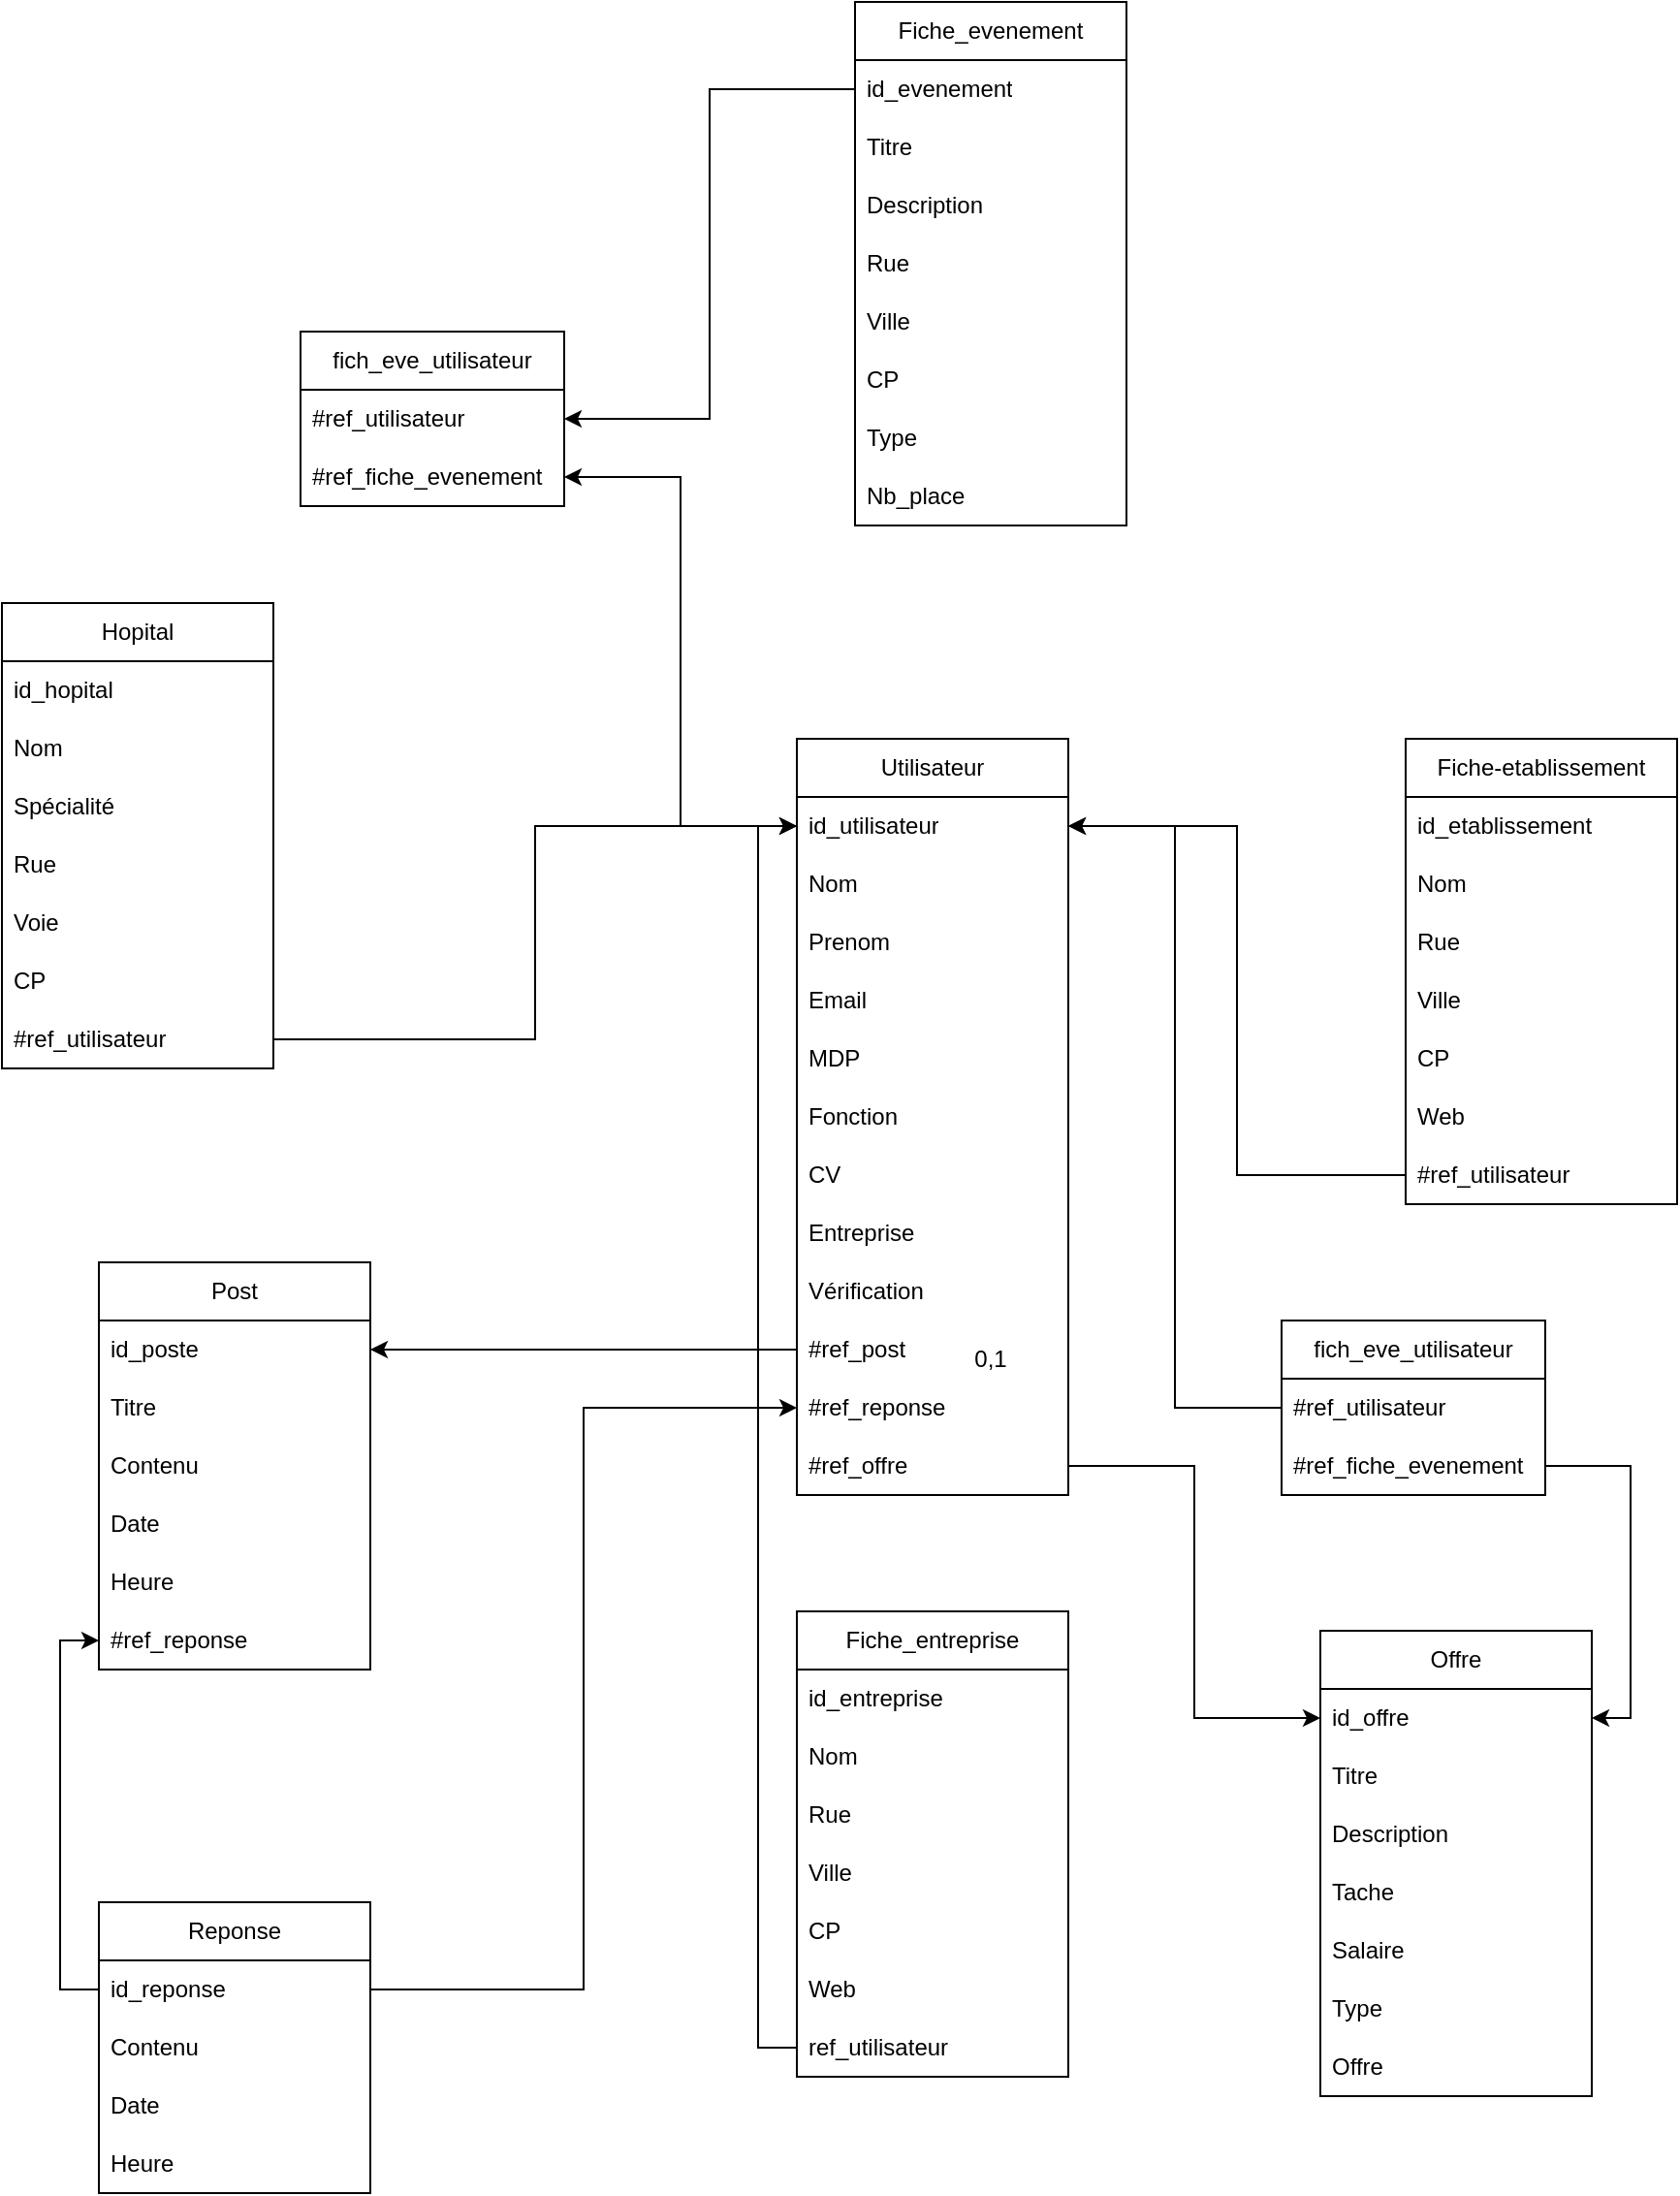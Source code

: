 <mxfile version="24.7.14">
  <diagram name="Page-1" id="RtZg7APE0yVRXItRUlBK">
    <mxGraphModel dx="2496" dy="-442" grid="1" gridSize="10" guides="1" tooltips="1" connect="1" arrows="1" fold="1" page="1" pageScale="1" pageWidth="827" pageHeight="1169" math="0" shadow="0">
      <root>
        <mxCell id="0" />
        <mxCell id="1" parent="0" />
        <mxCell id="PMCNjyBS-ILOIrj1MuaT-1" value="Utilisateur" style="swimlane;fontStyle=0;childLayout=stackLayout;horizontal=1;startSize=30;horizontalStack=0;resizeParent=1;resizeParentMax=0;resizeLast=0;collapsible=1;marginBottom=0;whiteSpace=wrap;html=1;" parent="1" vertex="1">
          <mxGeometry x="120" y="1550" width="140" height="390" as="geometry" />
        </mxCell>
        <mxCell id="PMCNjyBS-ILOIrj1MuaT-2" value="id_utilisateur" style="text;strokeColor=none;fillColor=none;align=left;verticalAlign=middle;spacingLeft=4;spacingRight=4;overflow=hidden;points=[[0,0.5],[1,0.5]];portConstraint=eastwest;rotatable=0;whiteSpace=wrap;html=1;" parent="PMCNjyBS-ILOIrj1MuaT-1" vertex="1">
          <mxGeometry y="30" width="140" height="30" as="geometry" />
        </mxCell>
        <mxCell id="PMCNjyBS-ILOIrj1MuaT-3" value="Nom" style="text;strokeColor=none;fillColor=none;align=left;verticalAlign=middle;spacingLeft=4;spacingRight=4;overflow=hidden;points=[[0,0.5],[1,0.5]];portConstraint=eastwest;rotatable=0;whiteSpace=wrap;html=1;" parent="PMCNjyBS-ILOIrj1MuaT-1" vertex="1">
          <mxGeometry y="60" width="140" height="30" as="geometry" />
        </mxCell>
        <mxCell id="PMCNjyBS-ILOIrj1MuaT-4" value="Prenom" style="text;strokeColor=none;fillColor=none;align=left;verticalAlign=middle;spacingLeft=4;spacingRight=4;overflow=hidden;points=[[0,0.5],[1,0.5]];portConstraint=eastwest;rotatable=0;whiteSpace=wrap;html=1;" parent="PMCNjyBS-ILOIrj1MuaT-1" vertex="1">
          <mxGeometry y="90" width="140" height="30" as="geometry" />
        </mxCell>
        <mxCell id="PMCNjyBS-ILOIrj1MuaT-5" value="Email" style="text;strokeColor=none;fillColor=none;align=left;verticalAlign=middle;spacingLeft=4;spacingRight=4;overflow=hidden;points=[[0,0.5],[1,0.5]];portConstraint=eastwest;rotatable=0;whiteSpace=wrap;html=1;" parent="PMCNjyBS-ILOIrj1MuaT-1" vertex="1">
          <mxGeometry y="120" width="140" height="30" as="geometry" />
        </mxCell>
        <mxCell id="PMCNjyBS-ILOIrj1MuaT-7" value="MDP" style="text;strokeColor=none;fillColor=none;align=left;verticalAlign=middle;spacingLeft=4;spacingRight=4;overflow=hidden;points=[[0,0.5],[1,0.5]];portConstraint=eastwest;rotatable=0;whiteSpace=wrap;html=1;" parent="PMCNjyBS-ILOIrj1MuaT-1" vertex="1">
          <mxGeometry y="150" width="140" height="30" as="geometry" />
        </mxCell>
        <mxCell id="PMCNjyBS-ILOIrj1MuaT-6" value="Fonction" style="text;strokeColor=none;fillColor=none;align=left;verticalAlign=middle;spacingLeft=4;spacingRight=4;overflow=hidden;points=[[0,0.5],[1,0.5]];portConstraint=eastwest;rotatable=0;whiteSpace=wrap;html=1;" parent="PMCNjyBS-ILOIrj1MuaT-1" vertex="1">
          <mxGeometry y="180" width="140" height="30" as="geometry" />
        </mxCell>
        <mxCell id="PMCNjyBS-ILOIrj1MuaT-11" value="CV" style="text;strokeColor=none;fillColor=none;align=left;verticalAlign=middle;spacingLeft=4;spacingRight=4;overflow=hidden;points=[[0,0.5],[1,0.5]];portConstraint=eastwest;rotatable=0;whiteSpace=wrap;html=1;" parent="PMCNjyBS-ILOIrj1MuaT-1" vertex="1">
          <mxGeometry y="210" width="140" height="30" as="geometry" />
        </mxCell>
        <mxCell id="PMCNjyBS-ILOIrj1MuaT-10" value="Entreprise" style="text;strokeColor=none;fillColor=none;align=left;verticalAlign=middle;spacingLeft=4;spacingRight=4;overflow=hidden;points=[[0,0.5],[1,0.5]];portConstraint=eastwest;rotatable=0;whiteSpace=wrap;html=1;" parent="PMCNjyBS-ILOIrj1MuaT-1" vertex="1">
          <mxGeometry y="240" width="140" height="30" as="geometry" />
        </mxCell>
        <mxCell id="nic5Tko7jXk72hgf6L3k-41" value="Vérification" style="text;strokeColor=none;fillColor=none;align=left;verticalAlign=middle;spacingLeft=4;spacingRight=4;overflow=hidden;points=[[0,0.5],[1,0.5]];portConstraint=eastwest;rotatable=0;whiteSpace=wrap;html=1;" parent="PMCNjyBS-ILOIrj1MuaT-1" vertex="1">
          <mxGeometry y="270" width="140" height="30" as="geometry" />
        </mxCell>
        <mxCell id="LtXJZvQWfDIkcKmAmPq4-15" value="#ref_post" style="text;strokeColor=none;fillColor=none;align=left;verticalAlign=middle;spacingLeft=4;spacingRight=4;overflow=hidden;points=[[0,0.5],[1,0.5]];portConstraint=eastwest;rotatable=0;whiteSpace=wrap;html=1;" vertex="1" parent="PMCNjyBS-ILOIrj1MuaT-1">
          <mxGeometry y="300" width="140" height="30" as="geometry" />
        </mxCell>
        <mxCell id="LtXJZvQWfDIkcKmAmPq4-17" value="#ref_reponse" style="text;strokeColor=none;fillColor=none;align=left;verticalAlign=middle;spacingLeft=4;spacingRight=4;overflow=hidden;points=[[0,0.5],[1,0.5]];portConstraint=eastwest;rotatable=0;whiteSpace=wrap;html=1;" vertex="1" parent="PMCNjyBS-ILOIrj1MuaT-1">
          <mxGeometry y="330" width="140" height="30" as="geometry" />
        </mxCell>
        <mxCell id="LtXJZvQWfDIkcKmAmPq4-21" value="#ref_offre" style="text;strokeColor=none;fillColor=none;align=left;verticalAlign=middle;spacingLeft=4;spacingRight=4;overflow=hidden;points=[[0,0.5],[1,0.5]];portConstraint=eastwest;rotatable=0;whiteSpace=wrap;html=1;" vertex="1" parent="PMCNjyBS-ILOIrj1MuaT-1">
          <mxGeometry y="360" width="140" height="30" as="geometry" />
        </mxCell>
        <mxCell id="PMCNjyBS-ILOIrj1MuaT-22" value="Hopital" style="swimlane;fontStyle=0;childLayout=stackLayout;horizontal=1;startSize=30;horizontalStack=0;resizeParent=1;resizeParentMax=0;resizeLast=0;collapsible=1;marginBottom=0;whiteSpace=wrap;html=1;" parent="1" vertex="1">
          <mxGeometry x="-290" y="1480" width="140" height="240" as="geometry" />
        </mxCell>
        <mxCell id="PMCNjyBS-ILOIrj1MuaT-23" value="id_hopital" style="text;strokeColor=none;fillColor=none;align=left;verticalAlign=middle;spacingLeft=4;spacingRight=4;overflow=hidden;points=[[0,0.5],[1,0.5]];portConstraint=eastwest;rotatable=0;whiteSpace=wrap;html=1;" parent="PMCNjyBS-ILOIrj1MuaT-22" vertex="1">
          <mxGeometry y="30" width="140" height="30" as="geometry" />
        </mxCell>
        <mxCell id="PMCNjyBS-ILOIrj1MuaT-25" value="Nom" style="text;strokeColor=none;fillColor=none;align=left;verticalAlign=middle;spacingLeft=4;spacingRight=4;overflow=hidden;points=[[0,0.5],[1,0.5]];portConstraint=eastwest;rotatable=0;whiteSpace=wrap;html=1;" parent="PMCNjyBS-ILOIrj1MuaT-22" vertex="1">
          <mxGeometry y="60" width="140" height="30" as="geometry" />
        </mxCell>
        <mxCell id="PMCNjyBS-ILOIrj1MuaT-29" value="Spécialité" style="text;strokeColor=none;fillColor=none;align=left;verticalAlign=middle;spacingLeft=4;spacingRight=4;overflow=hidden;points=[[0,0.5],[1,0.5]];portConstraint=eastwest;rotatable=0;whiteSpace=wrap;html=1;strokeWidth=1;perimeterSpacing=0;" parent="PMCNjyBS-ILOIrj1MuaT-22" vertex="1">
          <mxGeometry y="90" width="140" height="30" as="geometry" />
        </mxCell>
        <mxCell id="nic5Tko7jXk72hgf6L3k-20" value="Rue" style="text;strokeColor=none;fillColor=none;align=left;verticalAlign=middle;spacingLeft=4;spacingRight=4;overflow=hidden;points=[[0,0.5],[1,0.5]];portConstraint=eastwest;rotatable=0;whiteSpace=wrap;html=1;" parent="PMCNjyBS-ILOIrj1MuaT-22" vertex="1">
          <mxGeometry y="120" width="140" height="30" as="geometry" />
        </mxCell>
        <mxCell id="nic5Tko7jXk72hgf6L3k-21" value="Voie" style="text;strokeColor=none;fillColor=none;align=left;verticalAlign=middle;spacingLeft=4;spacingRight=4;overflow=hidden;points=[[0,0.5],[1,0.5]];portConstraint=eastwest;rotatable=0;whiteSpace=wrap;html=1;" parent="PMCNjyBS-ILOIrj1MuaT-22" vertex="1">
          <mxGeometry y="150" width="140" height="30" as="geometry" />
        </mxCell>
        <mxCell id="nic5Tko7jXk72hgf6L3k-22" value="CP" style="text;strokeColor=none;fillColor=none;align=left;verticalAlign=middle;spacingLeft=4;spacingRight=4;overflow=hidden;points=[[0,0.5],[1,0.5]];portConstraint=eastwest;rotatable=0;whiteSpace=wrap;html=1;" parent="PMCNjyBS-ILOIrj1MuaT-22" vertex="1">
          <mxGeometry y="180" width="140" height="30" as="geometry" />
        </mxCell>
        <mxCell id="LtXJZvQWfDIkcKmAmPq4-11" value="#ref_utilisateur" style="text;strokeColor=none;fillColor=none;align=left;verticalAlign=middle;spacingLeft=4;spacingRight=4;overflow=hidden;points=[[0,0.5],[1,0.5]];portConstraint=eastwest;rotatable=0;whiteSpace=wrap;html=1;" vertex="1" parent="PMCNjyBS-ILOIrj1MuaT-22">
          <mxGeometry y="210" width="140" height="30" as="geometry" />
        </mxCell>
        <mxCell id="PMCNjyBS-ILOIrj1MuaT-30" value="Fiche_entreprise" style="swimlane;fontStyle=0;childLayout=stackLayout;horizontal=1;startSize=30;horizontalStack=0;resizeParent=1;resizeParentMax=0;resizeLast=0;collapsible=1;marginBottom=0;whiteSpace=wrap;html=1;" parent="1" vertex="1">
          <mxGeometry x="120" y="2000" width="140" height="240" as="geometry" />
        </mxCell>
        <mxCell id="PMCNjyBS-ILOIrj1MuaT-31" value="id_entreprise" style="text;strokeColor=none;fillColor=none;align=left;verticalAlign=middle;spacingLeft=4;spacingRight=4;overflow=hidden;points=[[0,0.5],[1,0.5]];portConstraint=eastwest;rotatable=0;whiteSpace=wrap;html=1;" parent="PMCNjyBS-ILOIrj1MuaT-30" vertex="1">
          <mxGeometry y="30" width="140" height="30" as="geometry" />
        </mxCell>
        <mxCell id="PMCNjyBS-ILOIrj1MuaT-32" value="Nom" style="text;strokeColor=none;fillColor=none;align=left;verticalAlign=middle;spacingLeft=4;spacingRight=4;overflow=hidden;points=[[0,0.5],[1,0.5]];portConstraint=eastwest;rotatable=0;whiteSpace=wrap;html=1;" parent="PMCNjyBS-ILOIrj1MuaT-30" vertex="1">
          <mxGeometry y="60" width="140" height="30" as="geometry" />
        </mxCell>
        <mxCell id="PMCNjyBS-ILOIrj1MuaT-41" value="Rue" style="text;strokeColor=none;fillColor=none;align=left;verticalAlign=middle;spacingLeft=4;spacingRight=4;overflow=hidden;points=[[0,0.5],[1,0.5]];portConstraint=eastwest;rotatable=0;whiteSpace=wrap;html=1;" parent="PMCNjyBS-ILOIrj1MuaT-30" vertex="1">
          <mxGeometry y="90" width="140" height="30" as="geometry" />
        </mxCell>
        <mxCell id="PMCNjyBS-ILOIrj1MuaT-38" value="Ville" style="text;strokeColor=none;fillColor=none;align=left;verticalAlign=middle;spacingLeft=4;spacingRight=4;overflow=hidden;points=[[0,0.5],[1,0.5]];portConstraint=eastwest;rotatable=0;whiteSpace=wrap;html=1;" parent="PMCNjyBS-ILOIrj1MuaT-30" vertex="1">
          <mxGeometry y="120" width="140" height="30" as="geometry" />
        </mxCell>
        <mxCell id="PMCNjyBS-ILOIrj1MuaT-37" value="CP" style="text;strokeColor=none;fillColor=none;align=left;verticalAlign=middle;spacingLeft=4;spacingRight=4;overflow=hidden;points=[[0,0.5],[1,0.5]];portConstraint=eastwest;rotatable=0;whiteSpace=wrap;html=1;" parent="PMCNjyBS-ILOIrj1MuaT-30" vertex="1">
          <mxGeometry y="150" width="140" height="30" as="geometry" />
        </mxCell>
        <mxCell id="PMCNjyBS-ILOIrj1MuaT-40" value="Web" style="text;strokeColor=none;fillColor=none;align=left;verticalAlign=middle;spacingLeft=4;spacingRight=4;overflow=hidden;points=[[0,0.5],[1,0.5]];portConstraint=eastwest;rotatable=0;whiteSpace=wrap;html=1;" parent="PMCNjyBS-ILOIrj1MuaT-30" vertex="1">
          <mxGeometry y="180" width="140" height="30" as="geometry" />
        </mxCell>
        <mxCell id="LtXJZvQWfDIkcKmAmPq4-19" value="ref_utilisateur" style="text;strokeColor=none;fillColor=none;align=left;verticalAlign=middle;spacingLeft=4;spacingRight=4;overflow=hidden;points=[[0,0.5],[1,0.5]];portConstraint=eastwest;rotatable=0;whiteSpace=wrap;html=1;" vertex="1" parent="PMCNjyBS-ILOIrj1MuaT-30">
          <mxGeometry y="210" width="140" height="30" as="geometry" />
        </mxCell>
        <mxCell id="PMCNjyBS-ILOIrj1MuaT-42" value="Fiche-etablissement" style="swimlane;fontStyle=0;childLayout=stackLayout;horizontal=1;startSize=30;horizontalStack=0;resizeParent=1;resizeParentMax=0;resizeLast=0;collapsible=1;marginBottom=0;whiteSpace=wrap;html=1;" parent="1" vertex="1">
          <mxGeometry x="434" y="1550" width="140" height="240" as="geometry" />
        </mxCell>
        <mxCell id="PMCNjyBS-ILOIrj1MuaT-43" value="id_etablissement" style="text;strokeColor=none;fillColor=none;align=left;verticalAlign=middle;spacingLeft=4;spacingRight=4;overflow=hidden;points=[[0,0.5],[1,0.5]];portConstraint=eastwest;rotatable=0;whiteSpace=wrap;html=1;" parent="PMCNjyBS-ILOIrj1MuaT-42" vertex="1">
          <mxGeometry y="30" width="140" height="30" as="geometry" />
        </mxCell>
        <mxCell id="PMCNjyBS-ILOIrj1MuaT-45" value="Nom" style="text;strokeColor=none;fillColor=none;align=left;verticalAlign=middle;spacingLeft=4;spacingRight=4;overflow=hidden;points=[[0,0.5],[1,0.5]];portConstraint=eastwest;rotatable=0;whiteSpace=wrap;html=1;" parent="PMCNjyBS-ILOIrj1MuaT-42" vertex="1">
          <mxGeometry y="60" width="140" height="30" as="geometry" />
        </mxCell>
        <mxCell id="PMCNjyBS-ILOIrj1MuaT-44" value="Rue" style="text;strokeColor=none;fillColor=none;align=left;verticalAlign=middle;spacingLeft=4;spacingRight=4;overflow=hidden;points=[[0,0.5],[1,0.5]];portConstraint=eastwest;rotatable=0;whiteSpace=wrap;html=1;" parent="PMCNjyBS-ILOIrj1MuaT-42" vertex="1">
          <mxGeometry y="90" width="140" height="30" as="geometry" />
        </mxCell>
        <mxCell id="PMCNjyBS-ILOIrj1MuaT-48" value="Ville" style="text;strokeColor=none;fillColor=none;align=left;verticalAlign=middle;spacingLeft=4;spacingRight=4;overflow=hidden;points=[[0,0.5],[1,0.5]];portConstraint=eastwest;rotatable=0;whiteSpace=wrap;html=1;" parent="PMCNjyBS-ILOIrj1MuaT-42" vertex="1">
          <mxGeometry y="120" width="140" height="30" as="geometry" />
        </mxCell>
        <mxCell id="PMCNjyBS-ILOIrj1MuaT-49" value="CP" style="text;strokeColor=none;fillColor=none;align=left;verticalAlign=middle;spacingLeft=4;spacingRight=4;overflow=hidden;points=[[0,0.5],[1,0.5]];portConstraint=eastwest;rotatable=0;whiteSpace=wrap;html=1;" parent="PMCNjyBS-ILOIrj1MuaT-42" vertex="1">
          <mxGeometry y="150" width="140" height="30" as="geometry" />
        </mxCell>
        <mxCell id="LtXJZvQWfDIkcKmAmPq4-8" value="Web" style="text;strokeColor=none;fillColor=none;align=left;verticalAlign=middle;spacingLeft=4;spacingRight=4;overflow=hidden;points=[[0,0.5],[1,0.5]];portConstraint=eastwest;rotatable=0;whiteSpace=wrap;html=1;" vertex="1" parent="PMCNjyBS-ILOIrj1MuaT-42">
          <mxGeometry y="180" width="140" height="30" as="geometry" />
        </mxCell>
        <mxCell id="PMCNjyBS-ILOIrj1MuaT-50" value="#ref_utilisateur" style="text;strokeColor=none;fillColor=none;align=left;verticalAlign=middle;spacingLeft=4;spacingRight=4;overflow=hidden;points=[[0,0.5],[1,0.5]];portConstraint=eastwest;rotatable=0;whiteSpace=wrap;html=1;" parent="PMCNjyBS-ILOIrj1MuaT-42" vertex="1">
          <mxGeometry y="210" width="140" height="30" as="geometry" />
        </mxCell>
        <mxCell id="PMCNjyBS-ILOIrj1MuaT-51" value="Offre" style="swimlane;fontStyle=0;childLayout=stackLayout;horizontal=1;startSize=30;horizontalStack=0;resizeParent=1;resizeParentMax=0;resizeLast=0;collapsible=1;marginBottom=0;whiteSpace=wrap;html=1;" parent="1" vertex="1">
          <mxGeometry x="390" y="2010" width="140" height="240" as="geometry" />
        </mxCell>
        <mxCell id="PMCNjyBS-ILOIrj1MuaT-52" value="id_offre" style="text;strokeColor=none;fillColor=none;align=left;verticalAlign=middle;spacingLeft=4;spacingRight=4;overflow=hidden;points=[[0,0.5],[1,0.5]];portConstraint=eastwest;rotatable=0;whiteSpace=wrap;html=1;" parent="PMCNjyBS-ILOIrj1MuaT-51" vertex="1">
          <mxGeometry y="30" width="140" height="30" as="geometry" />
        </mxCell>
        <mxCell id="PMCNjyBS-ILOIrj1MuaT-53" value="Titre" style="text;strokeColor=none;fillColor=none;align=left;verticalAlign=middle;spacingLeft=4;spacingRight=4;overflow=hidden;points=[[0,0.5],[1,0.5]];portConstraint=eastwest;rotatable=0;whiteSpace=wrap;html=1;" parent="PMCNjyBS-ILOIrj1MuaT-51" vertex="1">
          <mxGeometry y="60" width="140" height="30" as="geometry" />
        </mxCell>
        <mxCell id="PMCNjyBS-ILOIrj1MuaT-54" value="Description" style="text;strokeColor=none;fillColor=none;align=left;verticalAlign=middle;spacingLeft=4;spacingRight=4;overflow=hidden;points=[[0,0.5],[1,0.5]];portConstraint=eastwest;rotatable=0;whiteSpace=wrap;html=1;strokeWidth=1;perimeterSpacing=0;" parent="PMCNjyBS-ILOIrj1MuaT-51" vertex="1">
          <mxGeometry y="90" width="140" height="30" as="geometry" />
        </mxCell>
        <mxCell id="PMCNjyBS-ILOIrj1MuaT-55" value="Tache&lt;span style=&quot;color: rgba(0, 0, 0, 0); font-family: monospace; font-size: 0px; text-wrap: nowrap;&quot;&gt;%3CmxGraphModel%3E%3Croot%3E%3CmxCell%20id%3D%220%22%2F%3E%3CmxCell%20id%3D%221%22%20parent%3D%220%22%2F%3E%3CmxCell%20id%3D%222%22%20value%3D%22Description%22%20style%3D%22text%3BstrokeColor%3Dnone%3BfillColor%3Dnone%3Balign%3Dleft%3BverticalAlign%3Dmiddle%3BspacingLeft%3D4%3BspacingRight%3D4%3Boverflow%3Dhidden%3Bpoints%3D%5B%5B0%2C0.5%5D%2C%5B1%2C0.5%5D%5D%3BportConstraint%3Deastwest%3Brotatable%3D0%3BwhiteSpace%3Dwrap%3Bhtml%3D1%3BstrokeWidth%3D1%3BperimeterSpacing%3D0%3B%22%20vertex%3D%221%22%20parent%3D%221%22%3E%3CmxGeometry%20x%3D%22160%22%20y%3D%22590%22%20width%3D%22140%22%20height%3D%2230%22%20as%3D%22geometry%22%2F%3E%3C%2FmxCell%3E%3C%2Froot%3E%3C%2FmxGraphModel%3E&lt;/span&gt;" style="text;strokeColor=none;fillColor=none;align=left;verticalAlign=middle;spacingLeft=4;spacingRight=4;overflow=hidden;points=[[0,0.5],[1,0.5]];portConstraint=eastwest;rotatable=0;whiteSpace=wrap;html=1;strokeWidth=1;perimeterSpacing=0;" parent="PMCNjyBS-ILOIrj1MuaT-51" vertex="1">
          <mxGeometry y="120" width="140" height="30" as="geometry" />
        </mxCell>
        <mxCell id="PMCNjyBS-ILOIrj1MuaT-56" value="Salaire" style="text;strokeColor=none;fillColor=none;align=left;verticalAlign=middle;spacingLeft=4;spacingRight=4;overflow=hidden;points=[[0,0.5],[1,0.5]];portConstraint=eastwest;rotatable=0;whiteSpace=wrap;html=1;strokeWidth=1;perimeterSpacing=0;" parent="PMCNjyBS-ILOIrj1MuaT-51" vertex="1">
          <mxGeometry y="150" width="140" height="30" as="geometry" />
        </mxCell>
        <mxCell id="PMCNjyBS-ILOIrj1MuaT-57" value="Type" style="text;strokeColor=none;fillColor=none;align=left;verticalAlign=middle;spacingLeft=4;spacingRight=4;overflow=hidden;points=[[0,0.5],[1,0.5]];portConstraint=eastwest;rotatable=0;whiteSpace=wrap;html=1;strokeWidth=1;perimeterSpacing=0;" parent="PMCNjyBS-ILOIrj1MuaT-51" vertex="1">
          <mxGeometry y="180" width="140" height="30" as="geometry" />
        </mxCell>
        <mxCell id="PMCNjyBS-ILOIrj1MuaT-58" value="Offre" style="text;strokeColor=none;fillColor=none;align=left;verticalAlign=middle;spacingLeft=4;spacingRight=4;overflow=hidden;points=[[0,0.5],[1,0.5]];portConstraint=eastwest;rotatable=0;whiteSpace=wrap;html=1;strokeWidth=1;perimeterSpacing=0;" parent="PMCNjyBS-ILOIrj1MuaT-51" vertex="1">
          <mxGeometry y="210" width="140" height="30" as="geometry" />
        </mxCell>
        <mxCell id="PMCNjyBS-ILOIrj1MuaT-59" value="Fiche_evenement" style="swimlane;fontStyle=0;childLayout=stackLayout;horizontal=1;startSize=30;horizontalStack=0;resizeParent=1;resizeParentMax=0;resizeLast=0;collapsible=1;marginBottom=0;whiteSpace=wrap;html=1;" parent="1" vertex="1">
          <mxGeometry x="150" y="1170" width="140" height="270" as="geometry" />
        </mxCell>
        <mxCell id="PMCNjyBS-ILOIrj1MuaT-60" value="id_evenement" style="text;strokeColor=none;fillColor=none;align=left;verticalAlign=middle;spacingLeft=4;spacingRight=4;overflow=hidden;points=[[0,0.5],[1,0.5]];portConstraint=eastwest;rotatable=0;whiteSpace=wrap;html=1;" parent="PMCNjyBS-ILOIrj1MuaT-59" vertex="1">
          <mxGeometry y="30" width="140" height="30" as="geometry" />
        </mxCell>
        <mxCell id="PMCNjyBS-ILOIrj1MuaT-61" value="Titre" style="text;strokeColor=none;fillColor=none;align=left;verticalAlign=middle;spacingLeft=4;spacingRight=4;overflow=hidden;points=[[0,0.5],[1,0.5]];portConstraint=eastwest;rotatable=0;whiteSpace=wrap;html=1;" parent="PMCNjyBS-ILOIrj1MuaT-59" vertex="1">
          <mxGeometry y="60" width="140" height="30" as="geometry" />
        </mxCell>
        <mxCell id="PMCNjyBS-ILOIrj1MuaT-66" value="Description" style="text;strokeColor=none;fillColor=none;align=left;verticalAlign=middle;spacingLeft=4;spacingRight=4;overflow=hidden;points=[[0,0.5],[1,0.5]];portConstraint=eastwest;rotatable=0;whiteSpace=wrap;html=1;strokeWidth=1;perimeterSpacing=0;" parent="PMCNjyBS-ILOIrj1MuaT-59" vertex="1">
          <mxGeometry y="90" width="140" height="30" as="geometry" />
        </mxCell>
        <mxCell id="PMCNjyBS-ILOIrj1MuaT-62" value="Rue" style="text;strokeColor=none;fillColor=none;align=left;verticalAlign=middle;spacingLeft=4;spacingRight=4;overflow=hidden;points=[[0,0.5],[1,0.5]];portConstraint=eastwest;rotatable=0;whiteSpace=wrap;html=1;" parent="PMCNjyBS-ILOIrj1MuaT-59" vertex="1">
          <mxGeometry y="120" width="140" height="30" as="geometry" />
        </mxCell>
        <mxCell id="PMCNjyBS-ILOIrj1MuaT-63" value="Ville" style="text;strokeColor=none;fillColor=none;align=left;verticalAlign=middle;spacingLeft=4;spacingRight=4;overflow=hidden;points=[[0,0.5],[1,0.5]];portConstraint=eastwest;rotatable=0;whiteSpace=wrap;html=1;" parent="PMCNjyBS-ILOIrj1MuaT-59" vertex="1">
          <mxGeometry y="150" width="140" height="30" as="geometry" />
        </mxCell>
        <mxCell id="PMCNjyBS-ILOIrj1MuaT-64" value="CP" style="text;strokeColor=none;fillColor=none;align=left;verticalAlign=middle;spacingLeft=4;spacingRight=4;overflow=hidden;points=[[0,0.5],[1,0.5]];portConstraint=eastwest;rotatable=0;whiteSpace=wrap;html=1;" parent="PMCNjyBS-ILOIrj1MuaT-59" vertex="1">
          <mxGeometry y="180" width="140" height="30" as="geometry" />
        </mxCell>
        <mxCell id="PMCNjyBS-ILOIrj1MuaT-67" value="Type" style="text;strokeColor=none;fillColor=none;align=left;verticalAlign=middle;spacingLeft=4;spacingRight=4;overflow=hidden;points=[[0,0.5],[1,0.5]];portConstraint=eastwest;rotatable=0;whiteSpace=wrap;html=1;" parent="PMCNjyBS-ILOIrj1MuaT-59" vertex="1">
          <mxGeometry y="210" width="140" height="30" as="geometry" />
        </mxCell>
        <mxCell id="PMCNjyBS-ILOIrj1MuaT-65" value="Nb_place" style="text;strokeColor=none;fillColor=none;align=left;verticalAlign=middle;spacingLeft=4;spacingRight=4;overflow=hidden;points=[[0,0.5],[1,0.5]];portConstraint=eastwest;rotatable=0;whiteSpace=wrap;html=1;" parent="PMCNjyBS-ILOIrj1MuaT-59" vertex="1">
          <mxGeometry y="240" width="140" height="30" as="geometry" />
        </mxCell>
        <mxCell id="PMCNjyBS-ILOIrj1MuaT-68" value="Post" style="swimlane;fontStyle=0;childLayout=stackLayout;horizontal=1;startSize=30;horizontalStack=0;resizeParent=1;resizeParentMax=0;resizeLast=0;collapsible=1;marginBottom=0;whiteSpace=wrap;html=1;" parent="1" vertex="1">
          <mxGeometry x="-240" y="1820" width="140" height="210" as="geometry" />
        </mxCell>
        <mxCell id="PMCNjyBS-ILOIrj1MuaT-69" value="id_poste" style="text;strokeColor=none;fillColor=none;align=left;verticalAlign=middle;spacingLeft=4;spacingRight=4;overflow=hidden;points=[[0,0.5],[1,0.5]];portConstraint=eastwest;rotatable=0;whiteSpace=wrap;html=1;" parent="PMCNjyBS-ILOIrj1MuaT-68" vertex="1">
          <mxGeometry y="30" width="140" height="30" as="geometry" />
        </mxCell>
        <mxCell id="PMCNjyBS-ILOIrj1MuaT-70" value="Titre" style="text;strokeColor=none;fillColor=none;align=left;verticalAlign=middle;spacingLeft=4;spacingRight=4;overflow=hidden;points=[[0,0.5],[1,0.5]];portConstraint=eastwest;rotatable=0;whiteSpace=wrap;html=1;" parent="PMCNjyBS-ILOIrj1MuaT-68" vertex="1">
          <mxGeometry y="60" width="140" height="30" as="geometry" />
        </mxCell>
        <mxCell id="PMCNjyBS-ILOIrj1MuaT-71" value="Contenu" style="text;strokeColor=none;fillColor=none;align=left;verticalAlign=middle;spacingLeft=4;spacingRight=4;overflow=hidden;points=[[0,0.5],[1,0.5]];portConstraint=eastwest;rotatable=0;whiteSpace=wrap;html=1;" parent="PMCNjyBS-ILOIrj1MuaT-68" vertex="1">
          <mxGeometry y="90" width="140" height="30" as="geometry" />
        </mxCell>
        <mxCell id="PMCNjyBS-ILOIrj1MuaT-72" value="Date" style="text;strokeColor=none;fillColor=none;align=left;verticalAlign=middle;spacingLeft=4;spacingRight=4;overflow=hidden;points=[[0,0.5],[1,0.5]];portConstraint=eastwest;rotatable=0;whiteSpace=wrap;html=1;" parent="PMCNjyBS-ILOIrj1MuaT-68" vertex="1">
          <mxGeometry y="120" width="140" height="30" as="geometry" />
        </mxCell>
        <mxCell id="PMCNjyBS-ILOIrj1MuaT-73" value="Heure" style="text;strokeColor=none;fillColor=none;align=left;verticalAlign=middle;spacingLeft=4;spacingRight=4;overflow=hidden;points=[[0,0.5],[1,0.5]];portConstraint=eastwest;rotatable=0;whiteSpace=wrap;html=1;" parent="PMCNjyBS-ILOIrj1MuaT-68" vertex="1">
          <mxGeometry y="150" width="140" height="30" as="geometry" />
        </mxCell>
        <mxCell id="LtXJZvQWfDIkcKmAmPq4-13" value="#ref_reponse" style="text;strokeColor=none;fillColor=none;align=left;verticalAlign=middle;spacingLeft=4;spacingRight=4;overflow=hidden;points=[[0,0.5],[1,0.5]];portConstraint=eastwest;rotatable=0;whiteSpace=wrap;html=1;" vertex="1" parent="PMCNjyBS-ILOIrj1MuaT-68">
          <mxGeometry y="180" width="140" height="30" as="geometry" />
        </mxCell>
        <mxCell id="PMCNjyBS-ILOIrj1MuaT-89" value="Reponse" style="swimlane;fontStyle=0;childLayout=stackLayout;horizontal=1;startSize=30;horizontalStack=0;resizeParent=1;resizeParentMax=0;resizeLast=0;collapsible=1;marginBottom=0;whiteSpace=wrap;html=1;" parent="1" vertex="1">
          <mxGeometry x="-240" y="2150" width="140" height="150" as="geometry" />
        </mxCell>
        <mxCell id="PMCNjyBS-ILOIrj1MuaT-90" value="id_reponse" style="text;strokeColor=none;fillColor=none;align=left;verticalAlign=middle;spacingLeft=4;spacingRight=4;overflow=hidden;points=[[0,0.5],[1,0.5]];portConstraint=eastwest;rotatable=0;whiteSpace=wrap;html=1;" parent="PMCNjyBS-ILOIrj1MuaT-89" vertex="1">
          <mxGeometry y="30" width="140" height="30" as="geometry" />
        </mxCell>
        <mxCell id="PMCNjyBS-ILOIrj1MuaT-92" value="Contenu" style="text;strokeColor=none;fillColor=none;align=left;verticalAlign=middle;spacingLeft=4;spacingRight=4;overflow=hidden;points=[[0,0.5],[1,0.5]];portConstraint=eastwest;rotatable=0;whiteSpace=wrap;html=1;" parent="PMCNjyBS-ILOIrj1MuaT-89" vertex="1">
          <mxGeometry y="60" width="140" height="30" as="geometry" />
        </mxCell>
        <mxCell id="PMCNjyBS-ILOIrj1MuaT-93" value="Date" style="text;strokeColor=none;fillColor=none;align=left;verticalAlign=middle;spacingLeft=4;spacingRight=4;overflow=hidden;points=[[0,0.5],[1,0.5]];portConstraint=eastwest;rotatable=0;whiteSpace=wrap;html=1;" parent="PMCNjyBS-ILOIrj1MuaT-89" vertex="1">
          <mxGeometry y="90" width="140" height="30" as="geometry" />
        </mxCell>
        <mxCell id="PMCNjyBS-ILOIrj1MuaT-94" value="Heure" style="text;strokeColor=none;fillColor=none;align=left;verticalAlign=middle;spacingLeft=4;spacingRight=4;overflow=hidden;points=[[0,0.5],[1,0.5]];portConstraint=eastwest;rotatable=0;whiteSpace=wrap;html=1;" parent="PMCNjyBS-ILOIrj1MuaT-89" vertex="1">
          <mxGeometry y="120" width="140" height="30" as="geometry" />
        </mxCell>
        <mxCell id="nic5Tko7jXk72hgf6L3k-24" style="edgeStyle=orthogonalEdgeStyle;rounded=0;orthogonalLoop=1;jettySize=auto;html=1;exitX=0.5;exitY=1;exitDx=0;exitDy=0;" parent="1" edge="1">
          <mxGeometry relative="1" as="geometry">
            <mxPoint x="10" y="1700" as="sourcePoint" />
            <mxPoint x="10" y="1700" as="targetPoint" />
          </mxGeometry>
        </mxCell>
        <mxCell id="nic5Tko7jXk72hgf6L3k-46" value="0,1" style="text;html=1;align=center;verticalAlign=middle;whiteSpace=wrap;rounded=0;" parent="1" vertex="1">
          <mxGeometry x="190" y="1855" width="60" height="30" as="geometry" />
        </mxCell>
        <mxCell id="LtXJZvQWfDIkcKmAmPq4-1" value="fich_eve_utilisateur" style="swimlane;fontStyle=0;childLayout=stackLayout;horizontal=1;startSize=30;horizontalStack=0;resizeParent=1;resizeParentMax=0;resizeLast=0;collapsible=1;marginBottom=0;whiteSpace=wrap;html=1;" vertex="1" parent="1">
          <mxGeometry x="-136" y="1340" width="136" height="90" as="geometry" />
        </mxCell>
        <mxCell id="LtXJZvQWfDIkcKmAmPq4-3" value="#ref_utilisateur" style="text;strokeColor=none;fillColor=none;align=left;verticalAlign=middle;spacingLeft=4;spacingRight=4;overflow=hidden;points=[[0,0.5],[1,0.5]];portConstraint=eastwest;rotatable=0;whiteSpace=wrap;html=1;" vertex="1" parent="LtXJZvQWfDIkcKmAmPq4-1">
          <mxGeometry y="30" width="136" height="30" as="geometry" />
        </mxCell>
        <mxCell id="LtXJZvQWfDIkcKmAmPq4-2" value="#ref_fiche_evenement" style="text;strokeColor=none;fillColor=none;align=left;verticalAlign=middle;spacingLeft=4;spacingRight=4;overflow=hidden;points=[[0,0.5],[1,0.5]];portConstraint=eastwest;rotatable=0;whiteSpace=wrap;html=1;" vertex="1" parent="LtXJZvQWfDIkcKmAmPq4-1">
          <mxGeometry y="60" width="136" height="30" as="geometry" />
        </mxCell>
        <mxCell id="LtXJZvQWfDIkcKmAmPq4-5" style="edgeStyle=orthogonalEdgeStyle;rounded=0;orthogonalLoop=1;jettySize=auto;html=1;" edge="1" parent="1" source="PMCNjyBS-ILOIrj1MuaT-2" target="LtXJZvQWfDIkcKmAmPq4-2">
          <mxGeometry relative="1" as="geometry" />
        </mxCell>
        <mxCell id="LtXJZvQWfDIkcKmAmPq4-7" style="edgeStyle=orthogonalEdgeStyle;rounded=0;orthogonalLoop=1;jettySize=auto;html=1;entryX=1;entryY=0.5;entryDx=0;entryDy=0;" edge="1" parent="1" source="PMCNjyBS-ILOIrj1MuaT-60" target="LtXJZvQWfDIkcKmAmPq4-3">
          <mxGeometry relative="1" as="geometry" />
        </mxCell>
        <mxCell id="LtXJZvQWfDIkcKmAmPq4-10" style="edgeStyle=orthogonalEdgeStyle;rounded=0;orthogonalLoop=1;jettySize=auto;html=1;entryX=1;entryY=0.5;entryDx=0;entryDy=0;" edge="1" parent="1" source="PMCNjyBS-ILOIrj1MuaT-50" target="PMCNjyBS-ILOIrj1MuaT-2">
          <mxGeometry relative="1" as="geometry" />
        </mxCell>
        <mxCell id="LtXJZvQWfDIkcKmAmPq4-12" style="edgeStyle=orthogonalEdgeStyle;rounded=0;orthogonalLoop=1;jettySize=auto;html=1;entryX=0;entryY=0.5;entryDx=0;entryDy=0;" edge="1" parent="1" source="LtXJZvQWfDIkcKmAmPq4-11" target="PMCNjyBS-ILOIrj1MuaT-2">
          <mxGeometry relative="1" as="geometry" />
        </mxCell>
        <mxCell id="LtXJZvQWfDIkcKmAmPq4-14" style="edgeStyle=orthogonalEdgeStyle;rounded=0;orthogonalLoop=1;jettySize=auto;html=1;entryX=0;entryY=0.5;entryDx=0;entryDy=0;" edge="1" parent="1" source="PMCNjyBS-ILOIrj1MuaT-90" target="LtXJZvQWfDIkcKmAmPq4-13">
          <mxGeometry relative="1" as="geometry" />
        </mxCell>
        <mxCell id="LtXJZvQWfDIkcKmAmPq4-16" style="edgeStyle=orthogonalEdgeStyle;rounded=0;orthogonalLoop=1;jettySize=auto;html=1;entryX=1;entryY=0.5;entryDx=0;entryDy=0;" edge="1" parent="1" source="LtXJZvQWfDIkcKmAmPq4-15" target="PMCNjyBS-ILOIrj1MuaT-69">
          <mxGeometry relative="1" as="geometry" />
        </mxCell>
        <mxCell id="LtXJZvQWfDIkcKmAmPq4-18" style="edgeStyle=orthogonalEdgeStyle;rounded=0;orthogonalLoop=1;jettySize=auto;html=1;entryX=0;entryY=0.5;entryDx=0;entryDy=0;" edge="1" parent="1" source="PMCNjyBS-ILOIrj1MuaT-90" target="LtXJZvQWfDIkcKmAmPq4-17">
          <mxGeometry relative="1" as="geometry" />
        </mxCell>
        <mxCell id="LtXJZvQWfDIkcKmAmPq4-20" style="edgeStyle=orthogonalEdgeStyle;rounded=0;orthogonalLoop=1;jettySize=auto;html=1;entryX=0;entryY=0.5;entryDx=0;entryDy=0;" edge="1" parent="1" source="LtXJZvQWfDIkcKmAmPq4-19" target="PMCNjyBS-ILOIrj1MuaT-2">
          <mxGeometry relative="1" as="geometry" />
        </mxCell>
        <mxCell id="LtXJZvQWfDIkcKmAmPq4-22" style="edgeStyle=orthogonalEdgeStyle;rounded=0;orthogonalLoop=1;jettySize=auto;html=1;entryX=0;entryY=0.5;entryDx=0;entryDy=0;" edge="1" parent="1" source="LtXJZvQWfDIkcKmAmPq4-21" target="PMCNjyBS-ILOIrj1MuaT-52">
          <mxGeometry relative="1" as="geometry" />
        </mxCell>
        <mxCell id="LtXJZvQWfDIkcKmAmPq4-23" value="fich_eve_utilisateur" style="swimlane;fontStyle=0;childLayout=stackLayout;horizontal=1;startSize=30;horizontalStack=0;resizeParent=1;resizeParentMax=0;resizeLast=0;collapsible=1;marginBottom=0;whiteSpace=wrap;html=1;" vertex="1" parent="1">
          <mxGeometry x="370" y="1850" width="136" height="90" as="geometry" />
        </mxCell>
        <mxCell id="LtXJZvQWfDIkcKmAmPq4-24" value="#ref_utilisateur" style="text;strokeColor=none;fillColor=none;align=left;verticalAlign=middle;spacingLeft=4;spacingRight=4;overflow=hidden;points=[[0,0.5],[1,0.5]];portConstraint=eastwest;rotatable=0;whiteSpace=wrap;html=1;" vertex="1" parent="LtXJZvQWfDIkcKmAmPq4-23">
          <mxGeometry y="30" width="136" height="30" as="geometry" />
        </mxCell>
        <mxCell id="LtXJZvQWfDIkcKmAmPq4-25" value="#ref_fiche_evenement" style="text;strokeColor=none;fillColor=none;align=left;verticalAlign=middle;spacingLeft=4;spacingRight=4;overflow=hidden;points=[[0,0.5],[1,0.5]];portConstraint=eastwest;rotatable=0;whiteSpace=wrap;html=1;" vertex="1" parent="LtXJZvQWfDIkcKmAmPq4-23">
          <mxGeometry y="60" width="136" height="30" as="geometry" />
        </mxCell>
        <mxCell id="LtXJZvQWfDIkcKmAmPq4-26" style="edgeStyle=orthogonalEdgeStyle;rounded=0;orthogonalLoop=1;jettySize=auto;html=1;entryX=1;entryY=0.5;entryDx=0;entryDy=0;" edge="1" parent="1" source="LtXJZvQWfDIkcKmAmPq4-24" target="PMCNjyBS-ILOIrj1MuaT-2">
          <mxGeometry relative="1" as="geometry">
            <mxPoint x="290" y="1610" as="targetPoint" />
          </mxGeometry>
        </mxCell>
        <mxCell id="LtXJZvQWfDIkcKmAmPq4-27" style="edgeStyle=orthogonalEdgeStyle;rounded=0;orthogonalLoop=1;jettySize=auto;html=1;entryX=1;entryY=0.5;entryDx=0;entryDy=0;" edge="1" parent="1" source="LtXJZvQWfDIkcKmAmPq4-25" target="PMCNjyBS-ILOIrj1MuaT-52">
          <mxGeometry relative="1" as="geometry" />
        </mxCell>
      </root>
    </mxGraphModel>
  </diagram>
</mxfile>
